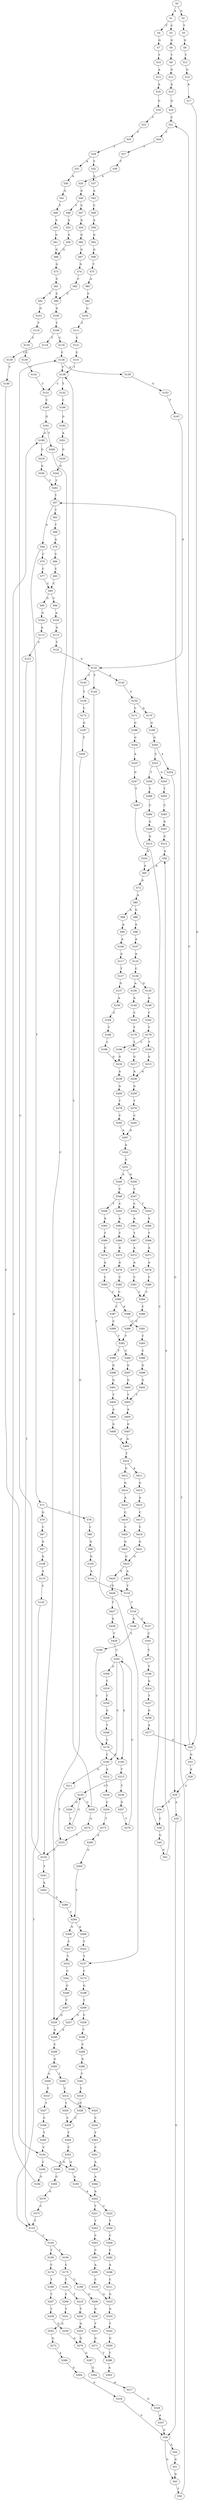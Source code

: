 strict digraph  {
	S0 -> S1 [ label = A ];
	S0 -> S2 [ label = G ];
	S1 -> S3 [ label = C ];
	S1 -> S4 [ label = T ];
	S2 -> S5 [ label = T ];
	S3 -> S6 [ label = G ];
	S4 -> S7 [ label = G ];
	S5 -> S8 [ label = G ];
	S6 -> S9 [ label = T ];
	S7 -> S10 [ label = T ];
	S8 -> S11 [ label = T ];
	S9 -> S12 [ label = G ];
	S10 -> S13 [ label = A ];
	S11 -> S14 [ label = G ];
	S12 -> S15 [ label = A ];
	S13 -> S16 [ label = A ];
	S14 -> S17 [ label = A ];
	S15 -> S18 [ label = G ];
	S16 -> S19 [ label = G ];
	S17 -> S20 [ label = G ];
	S18 -> S21 [ label = C ];
	S19 -> S22 [ label = T ];
	S20 -> S23 [ label = G ];
	S20 -> S21 [ label = C ];
	S21 -> S24 [ label = C ];
	S22 -> S25 [ label = C ];
	S23 -> S26 [ label = A ];
	S24 -> S27 [ label = T ];
	S25 -> S28 [ label = T ];
	S26 -> S29 [ label = G ];
	S27 -> S30 [ label = T ];
	S28 -> S31 [ label = A ];
	S28 -> S32 [ label = T ];
	S29 -> S33 [ label = A ];
	S29 -> S34 [ label = T ];
	S30 -> S35 [ label = A ];
	S31 -> S36 [ label = A ];
	S32 -> S37 [ label = A ];
	S33 -> S38 [ label = G ];
	S34 -> S39 [ label = C ];
	S35 -> S40 [ label = G ];
	S36 -> S41 [ label = G ];
	S37 -> S42 [ label = A ];
	S38 -> S43 [ label = G ];
	S38 -> S44 [ label = A ];
	S39 -> S45 [ label = G ];
	S40 -> S46 [ label = T ];
	S40 -> S47 [ label = C ];
	S41 -> S48 [ label = T ];
	S42 -> S49 [ label = C ];
	S43 -> S50 [ label = T ];
	S44 -> S51 [ label = G ];
	S45 -> S52 [ label = G ];
	S46 -> S53 [ label = A ];
	S47 -> S54 [ label = A ];
	S48 -> S55 [ label = A ];
	S49 -> S56 [ label = A ];
	S50 -> S57 [ label = T ];
	S51 -> S43 [ label = G ];
	S52 -> S58 [ label = A ];
	S53 -> S59 [ label = G ];
	S54 -> S60 [ label = G ];
	S55 -> S61 [ label = G ];
	S56 -> S62 [ label = G ];
	S57 -> S63 [ label = T ];
	S57 -> S64 [ label = A ];
	S58 -> S65 [ label = A ];
	S59 -> S66 [ label = G ];
	S60 -> S67 [ label = G ];
	S61 -> S66 [ label = G ];
	S62 -> S68 [ label = G ];
	S63 -> S69 [ label = T ];
	S64 -> S70 [ label = C ];
	S64 -> S71 [ label = T ];
	S65 -> S72 [ label = G ];
	S66 -> S73 [ label = G ];
	S67 -> S74 [ label = G ];
	S68 -> S75 [ label = T ];
	S69 -> S76 [ label = A ];
	S70 -> S77 [ label = C ];
	S71 -> S78 [ label = C ];
	S71 -> S79 [ label = G ];
	S72 -> S80 [ label = A ];
	S73 -> S81 [ label = C ];
	S74 -> S82 [ label = C ];
	S75 -> S83 [ label = A ];
	S76 -> S84 [ label = C ];
	S77 -> S85 [ label = C ];
	S78 -> S86 [ label = C ];
	S79 -> S87 [ label = C ];
	S80 -> S88 [ label = G ];
	S80 -> S89 [ label = A ];
	S81 -> S90 [ label = C ];
	S81 -> S91 [ label = T ];
	S82 -> S90 [ label = C ];
	S83 -> S92 [ label = C ];
	S84 -> S93 [ label = C ];
	S85 -> S94 [ label = C ];
	S85 -> S95 [ label = G ];
	S86 -> S96 [ label = G ];
	S87 -> S97 [ label = G ];
	S88 -> S98 [ label = A ];
	S89 -> S99 [ label = A ];
	S90 -> S100 [ label = G ];
	S91 -> S101 [ label = G ];
	S92 -> S102 [ label = G ];
	S93 -> S85 [ label = C ];
	S94 -> S103 [ label = A ];
	S95 -> S104 [ label = G ];
	S96 -> S105 [ label = G ];
	S97 -> S106 [ label = G ];
	S98 -> S107 [ label = A ];
	S99 -> S108 [ label = A ];
	S100 -> S109 [ label = T ];
	S101 -> S110 [ label = T ];
	S102 -> S111 [ label = T ];
	S103 -> S112 [ label = G ];
	S104 -> S113 [ label = A ];
	S105 -> S114 [ label = A ];
	S106 -> S115 [ label = A ];
	S107 -> S116 [ label = A ];
	S108 -> S117 [ label = A ];
	S109 -> S118 [ label = C ];
	S109 -> S119 [ label = T ];
	S110 -> S120 [ label = C ];
	S111 -> S121 [ label = C ];
	S112 -> S122 [ label = T ];
	S113 -> S123 [ label = C ];
	S114 -> S124 [ label = T ];
	S115 -> S125 [ label = C ];
	S116 -> S126 [ label = C ];
	S117 -> S127 [ label = T ];
	S118 -> S128 [ label = C ];
	S119 -> S129 [ label = C ];
	S120 -> S130 [ label = C ];
	S121 -> S131 [ label = C ];
	S122 -> S132 [ label = A ];
	S123 -> S133 [ label = T ];
	S124 -> S134 [ label = T ];
	S125 -> S133 [ label = T ];
	S126 -> S135 [ label = G ];
	S126 -> S136 [ label = A ];
	S127 -> S137 [ label = G ];
	S128 -> S138 [ label = T ];
	S128 -> S139 [ label = A ];
	S129 -> S140 [ label = T ];
	S130 -> S141 [ label = T ];
	S131 -> S138 [ label = T ];
	S132 -> S142 [ label = A ];
	S132 -> S143 [ label = C ];
	S132 -> S144 [ label = T ];
	S133 -> S145 [ label = C ];
	S134 -> S146 [ label = G ];
	S134 -> S147 [ label = C ];
	S135 -> S148 [ label = A ];
	S136 -> S149 [ label = A ];
	S137 -> S150 [ label = A ];
	S138 -> S151 [ label = C ];
	S138 -> S152 [ label = T ];
	S139 -> S153 [ label = G ];
	S140 -> S154 [ label = C ];
	S141 -> S151 [ label = C ];
	S142 -> S155 [ label = G ];
	S143 -> S156 [ label = T ];
	S144 -> S157 [ label = T ];
	S145 -> S158 [ label = T ];
	S145 -> S159 [ label = C ];
	S146 -> S160 [ label = T ];
	S147 -> S161 [ label = C ];
	S148 -> S162 [ label = C ];
	S149 -> S163 [ label = C ];
	S150 -> S164 [ label = C ];
	S151 -> S165 [ label = C ];
	S152 -> S166 [ label = C ];
	S153 -> S167 [ label = T ];
	S154 -> S168 [ label = A ];
	S154 -> S169 [ label = C ];
	S155 -> S170 [ label = A ];
	S155 -> S171 [ label = C ];
	S156 -> S172 [ label = C ];
	S157 -> S173 [ label = C ];
	S158 -> S174 [ label = C ];
	S159 -> S175 [ label = C ];
	S160 -> S176 [ label = C ];
	S161 -> S177 [ label = C ];
	S162 -> S178 [ label = T ];
	S163 -> S179 [ label = T ];
	S164 -> S180 [ label = T ];
	S165 -> S181 [ label = G ];
	S166 -> S182 [ label = G ];
	S167 -> S132 [ label = A ];
	S168 -> S183 [ label = A ];
	S169 -> S184 [ label = G ];
	S170 -> S185 [ label = G ];
	S171 -> S186 [ label = G ];
	S172 -> S187 [ label = G ];
	S173 -> S188 [ label = G ];
	S174 -> S189 [ label = T ];
	S175 -> S190 [ label = C ];
	S175 -> S191 [ label = T ];
	S176 -> S192 [ label = C ];
	S176 -> S193 [ label = G ];
	S177 -> S194 [ label = T ];
	S178 -> S195 [ label = T ];
	S178 -> S196 [ label = C ];
	S179 -> S197 [ label = T ];
	S180 -> S198 [ label = C ];
	S181 -> S199 [ label = A ];
	S181 -> S200 [ label = T ];
	S182 -> S201 [ label = A ];
	S183 -> S202 [ label = A ];
	S184 -> S199 [ label = A ];
	S185 -> S203 [ label = G ];
	S186 -> S204 [ label = G ];
	S187 -> S205 [ label = T ];
	S188 -> S206 [ label = T ];
	S189 -> S207 [ label = T ];
	S190 -> S208 [ label = G ];
	S191 -> S209 [ label = C ];
	S191 -> S210 [ label = T ];
	S192 -> S211 [ label = G ];
	S192 -> S212 [ label = A ];
	S193 -> S213 [ label = T ];
	S194 -> S214 [ label = G ];
	S195 -> S215 [ label = G ];
	S196 -> S216 [ label = G ];
	S197 -> S217 [ label = G ];
	S198 -> S216 [ label = G ];
	S199 -> S218 [ label = G ];
	S200 -> S219 [ label = C ];
	S201 -> S220 [ label = G ];
	S202 -> S221 [ label = T ];
	S202 -> S222 [ label = C ];
	S203 -> S223 [ label = C ];
	S203 -> S224 [ label = A ];
	S204 -> S225 [ label = A ];
	S205 -> S226 [ label = G ];
	S206 -> S227 [ label = G ];
	S206 -> S228 [ label = C ];
	S207 -> S229 [ label = T ];
	S208 -> S230 [ label = G ];
	S209 -> S231 [ label = T ];
	S210 -> S232 [ label = T ];
	S211 -> S233 [ label = T ];
	S212 -> S234 [ label = T ];
	S213 -> S235 [ label = C ];
	S213 -> S236 [ label = T ];
	S214 -> S237 [ label = T ];
	S215 -> S238 [ label = A ];
	S216 -> S239 [ label = A ];
	S217 -> S238 [ label = A ];
	S218 -> S240 [ label = G ];
	S219 -> S241 [ label = T ];
	S219 -> S128 [ label = C ];
	S220 -> S242 [ label = G ];
	S221 -> S243 [ label = T ];
	S222 -> S244 [ label = T ];
	S223 -> S245 [ label = G ];
	S223 -> S246 [ label = T ];
	S224 -> S29 [ label = G ];
	S225 -> S247 [ label = G ];
	S226 -> S248 [ label = A ];
	S227 -> S248 [ label = A ];
	S228 -> S249 [ label = T ];
	S229 -> S250 [ label = G ];
	S230 -> S251 [ label = T ];
	S231 -> S252 [ label = G ];
	S232 -> S253 [ label = G ];
	S233 -> S219 [ label = C ];
	S234 -> S254 [ label = C ];
	S235 -> S255 [ label = C ];
	S235 -> S256 [ label = G ];
	S236 -> S257 [ label = G ];
	S237 -> S258 [ label = G ];
	S238 -> S259 [ label = G ];
	S239 -> S260 [ label = G ];
	S240 -> S261 [ label = T ];
	S241 -> S262 [ label = A ];
	S242 -> S261 [ label = T ];
	S243 -> S263 [ label = C ];
	S244 -> S264 [ label = C ];
	S245 -> S265 [ label = T ];
	S246 -> S266 [ label = T ];
	S247 -> S267 [ label = T ];
	S248 -> S268 [ label = C ];
	S249 -> S269 [ label = C ];
	S250 -> S270 [ label = G ];
	S251 -> S271 [ label = G ];
	S252 -> S272 [ label = G ];
	S253 -> S270 [ label = G ];
	S254 -> S273 [ label = T ];
	S255 -> S138 [ label = T ];
	S255 -> S274 [ label = G ];
	S256 -> S275 [ label = T ];
	S257 -> S276 [ label = T ];
	S258 -> S277 [ label = A ];
	S259 -> S278 [ label = T ];
	S260 -> S279 [ label = T ];
	S261 -> S57 [ label = T ];
	S262 -> S280 [ label = G ];
	S263 -> S281 [ label = C ];
	S264 -> S282 [ label = C ];
	S265 -> S283 [ label = C ];
	S266 -> S284 [ label = C ];
	S267 -> S39 [ label = C ];
	S268 -> S285 [ label = G ];
	S269 -> S286 [ label = G ];
	S270 -> S287 [ label = G ];
	S271 -> S288 [ label = T ];
	S272 -> S289 [ label = A ];
	S273 -> S290 [ label = A ];
	S274 -> S233 [ label = T ];
	S275 -> S235 [ label = C ];
	S276 -> S291 [ label = C ];
	S277 -> S20 [ label = G ];
	S278 -> S292 [ label = C ];
	S279 -> S293 [ label = C ];
	S280 -> S294 [ label = T ];
	S281 -> S295 [ label = A ];
	S282 -> S296 [ label = A ];
	S283 -> S297 [ label = G ];
	S284 -> S298 [ label = G ];
	S285 -> S299 [ label = T ];
	S285 -> S300 [ label = G ];
	S286 -> S301 [ label = T ];
	S287 -> S302 [ label = G ];
	S288 -> S303 [ label = A ];
	S289 -> S304 [ label = G ];
	S290 -> S305 [ label = G ];
	S291 -> S306 [ label = A ];
	S291 -> S193 [ label = G ];
	S291 -> S192 [ label = C ];
	S292 -> S307 [ label = A ];
	S293 -> S307 [ label = A ];
	S294 -> S308 [ label = G ];
	S294 -> S309 [ label = A ];
	S295 -> S310 [ label = C ];
	S296 -> S311 [ label = C ];
	S297 -> S312 [ label = G ];
	S298 -> S313 [ label = G ];
	S299 -> S314 [ label = T ];
	S300 -> S315 [ label = T ];
	S301 -> S316 [ label = T ];
	S302 -> S317 [ label = A ];
	S304 -> S318 [ label = A ];
	S305 -> S294 [ label = T ];
	S306 -> S319 [ label = T ];
	S307 -> S320 [ label = A ];
	S308 -> S321 [ label = C ];
	S309 -> S322 [ label = T ];
	S310 -> S323 [ label = G ];
	S311 -> S323 [ label = G ];
	S312 -> S58 [ label = A ];
	S313 -> S324 [ label = A ];
	S314 -> S325 [ label = G ];
	S314 -> S326 [ label = T ];
	S315 -> S327 [ label = T ];
	S316 -> S328 [ label = T ];
	S317 -> S329 [ label = G ];
	S318 -> S38 [ label = G ];
	S319 -> S330 [ label = T ];
	S320 -> S331 [ label = G ];
	S321 -> S332 [ label = T ];
	S322 -> S157 [ label = T ];
	S323 -> S333 [ label = G ];
	S324 -> S65 [ label = A ];
	S325 -> S334 [ label = C ];
	S326 -> S335 [ label = C ];
	S327 -> S336 [ label = C ];
	S328 -> S335 [ label = C ];
	S329 -> S337 [ label = A ];
	S330 -> S338 [ label = G ];
	S331 -> S339 [ label = G ];
	S331 -> S340 [ label = A ];
	S332 -> S341 [ label = C ];
	S333 -> S342 [ label = T ];
	S334 -> S343 [ label = T ];
	S335 -> S344 [ label = T ];
	S336 -> S345 [ label = T ];
	S337 -> S38 [ label = G ];
	S338 -> S346 [ label = T ];
	S339 -> S347 [ label = C ];
	S340 -> S348 [ label = C ];
	S341 -> S349 [ label = G ];
	S342 -> S350 [ label = G ];
	S343 -> S351 [ label = C ];
	S344 -> S352 [ label = C ];
	S345 -> S154 [ label = C ];
	S346 -> S176 [ label = C ];
	S347 -> S353 [ label = T ];
	S347 -> S354 [ label = C ];
	S348 -> S355 [ label = C ];
	S348 -> S356 [ label = T ];
	S349 -> S357 [ label = T ];
	S350 -> S288 [ label = T ];
	S351 -> S358 [ label = A ];
	S352 -> S359 [ label = G ];
	S352 -> S168 [ label = A ];
	S353 -> S360 [ label = A ];
	S354 -> S361 [ label = A ];
	S355 -> S362 [ label = A ];
	S356 -> S363 [ label = A ];
	S357 -> S226 [ label = G ];
	S358 -> S364 [ label = A ];
	S359 -> S365 [ label = G ];
	S360 -> S366 [ label = T ];
	S361 -> S367 [ label = T ];
	S362 -> S368 [ label = T ];
	S363 -> S369 [ label = T ];
	S364 -> S202 [ label = A ];
	S365 -> S370 [ label = A ];
	S366 -> S371 [ label = A ];
	S367 -> S372 [ label = A ];
	S368 -> S373 [ label = G ];
	S369 -> S374 [ label = G ];
	S370 -> S375 [ label = C ];
	S371 -> S376 [ label = A ];
	S372 -> S377 [ label = A ];
	S373 -> S378 [ label = A ];
	S374 -> S379 [ label = A ];
	S375 -> S133 [ label = T ];
	S376 -> S380 [ label = C ];
	S377 -> S381 [ label = C ];
	S378 -> S382 [ label = C ];
	S379 -> S383 [ label = C ];
	S380 -> S384 [ label = C ];
	S381 -> S384 [ label = C ];
	S382 -> S385 [ label = C ];
	S383 -> S385 [ label = C ];
	S384 -> S386 [ label = C ];
	S385 -> S387 [ label = C ];
	S385 -> S388 [ label = A ];
	S386 -> S389 [ label = C ];
	S387 -> S390 [ label = C ];
	S388 -> S391 [ label = C ];
	S389 -> S392 [ label = T ];
	S390 -> S392 [ label = T ];
	S391 -> S393 [ label = T ];
	S392 -> S394 [ label = C ];
	S392 -> S395 [ label = T ];
	S393 -> S396 [ label = C ];
	S394 -> S397 [ label = G ];
	S395 -> S398 [ label = G ];
	S396 -> S399 [ label = G ];
	S397 -> S400 [ label = G ];
	S398 -> S401 [ label = G ];
	S399 -> S402 [ label = G ];
	S400 -> S403 [ label = T ];
	S401 -> S404 [ label = T ];
	S402 -> S403 [ label = T ];
	S403 -> S405 [ label = A ];
	S404 -> S406 [ label = A ];
	S405 -> S407 [ label = G ];
	S406 -> S408 [ label = G ];
	S407 -> S409 [ label = A ];
	S408 -> S409 [ label = A ];
	S409 -> S410 [ label = T ];
	S410 -> S411 [ label = A ];
	S410 -> S412 [ label = G ];
	S411 -> S413 [ label = G ];
	S412 -> S414 [ label = G ];
	S413 -> S415 [ label = A ];
	S414 -> S416 [ label = A ];
	S415 -> S417 [ label = C ];
	S416 -> S418 [ label = C ];
	S417 -> S419 [ label = C ];
	S418 -> S420 [ label = C ];
	S419 -> S421 [ label = G ];
	S420 -> S422 [ label = G ];
	S421 -> S423 [ label = G ];
	S422 -> S423 [ label = G ];
	S423 -> S424 [ label = G ];
	S423 -> S425 [ label = A ];
	S424 -> S426 [ label = T ];
	S425 -> S124 [ label = T ];
	S426 -> S427 [ label = T ];
	S427 -> S428 [ label = G ];
	S428 -> S429 [ label = T ];
	S429 -> S291 [ label = C ];
}
